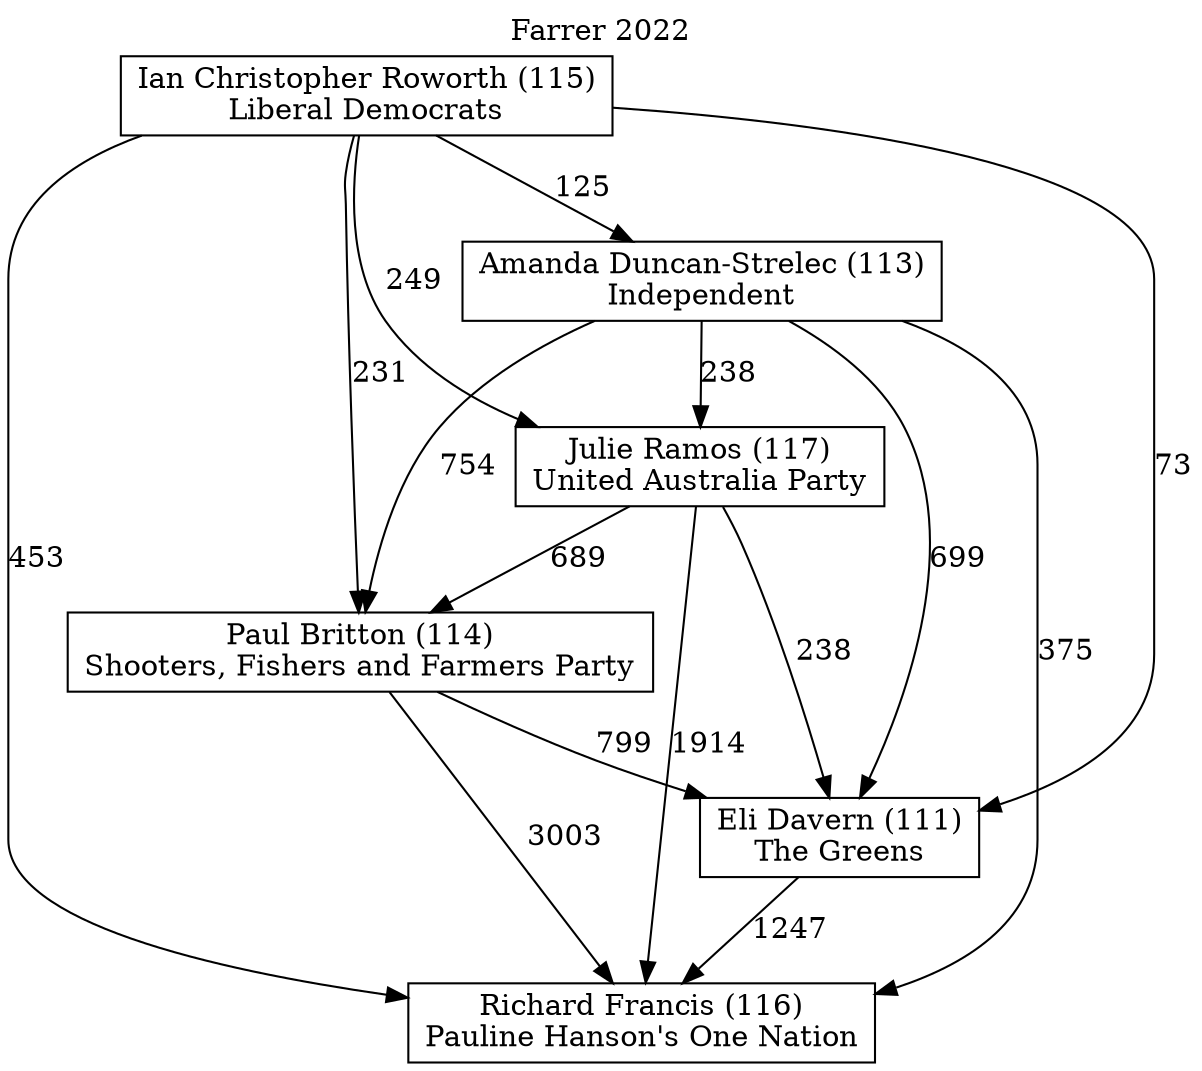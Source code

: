 // House preference flow
digraph "Richard Francis (116)_Farrer_2022" {
	graph [label="Farrer 2022" labelloc=t mclimit=10]
	node [shape=box]
	"Richard Francis (116)" [label="Richard Francis (116)
Pauline Hanson's One Nation"]
	"Eli Davern (111)" [label="Eli Davern (111)
The Greens"]
	"Paul Britton (114)" [label="Paul Britton (114)
Shooters, Fishers and Farmers Party"]
	"Julie Ramos (117)" [label="Julie Ramos (117)
United Australia Party"]
	"Amanda Duncan-Strelec (113)" [label="Amanda Duncan-Strelec (113)
Independent"]
	"Ian Christopher Roworth (115)" [label="Ian Christopher Roworth (115)
Liberal Democrats"]
	"Eli Davern (111)" -> "Richard Francis (116)" [label=1247]
	"Paul Britton (114)" -> "Eli Davern (111)" [label=799]
	"Julie Ramos (117)" -> "Paul Britton (114)" [label=689]
	"Amanda Duncan-Strelec (113)" -> "Julie Ramos (117)" [label=238]
	"Ian Christopher Roworth (115)" -> "Amanda Duncan-Strelec (113)" [label=125]
	"Paul Britton (114)" -> "Richard Francis (116)" [label=3003]
	"Julie Ramos (117)" -> "Richard Francis (116)" [label=1914]
	"Amanda Duncan-Strelec (113)" -> "Richard Francis (116)" [label=375]
	"Ian Christopher Roworth (115)" -> "Richard Francis (116)" [label=453]
	"Ian Christopher Roworth (115)" -> "Julie Ramos (117)" [label=249]
	"Amanda Duncan-Strelec (113)" -> "Paul Britton (114)" [label=754]
	"Ian Christopher Roworth (115)" -> "Paul Britton (114)" [label=231]
	"Julie Ramos (117)" -> "Eli Davern (111)" [label=238]
	"Amanda Duncan-Strelec (113)" -> "Eli Davern (111)" [label=699]
	"Ian Christopher Roworth (115)" -> "Eli Davern (111)" [label=73]
}
